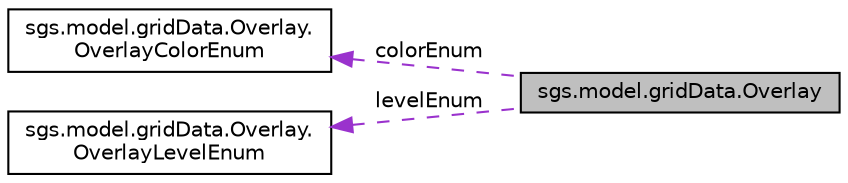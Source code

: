 digraph "sgs.model.gridData.Overlay"
{
  edge [fontname="Helvetica",fontsize="10",labelfontname="Helvetica",labelfontsize="10"];
  node [fontname="Helvetica",fontsize="10",shape=record];
  rankdir="LR";
  Node1 [label="sgs.model.gridData.Overlay",height=0.2,width=0.4,color="black", fillcolor="grey75", style="filled" fontcolor="black"];
  Node2 -> Node1 [dir="back",color="darkorchid3",fontsize="10",style="dashed",label=" colorEnum" ];
  Node2 [label="sgs.model.gridData.Overlay.\lOverlayColorEnum",height=0.2,width=0.4,color="black", fillcolor="white", style="filled",URL="$enumsgs_1_1model_1_1grid_data_1_1_overlay_1_1_overlay_color_enum.html"];
  Node3 -> Node1 [dir="back",color="darkorchid3",fontsize="10",style="dashed",label=" levelEnum" ];
  Node3 [label="sgs.model.gridData.Overlay.\lOverlayLevelEnum",height=0.2,width=0.4,color="black", fillcolor="white", style="filled",URL="$enumsgs_1_1model_1_1grid_data_1_1_overlay_1_1_overlay_level_enum.html"];
}
